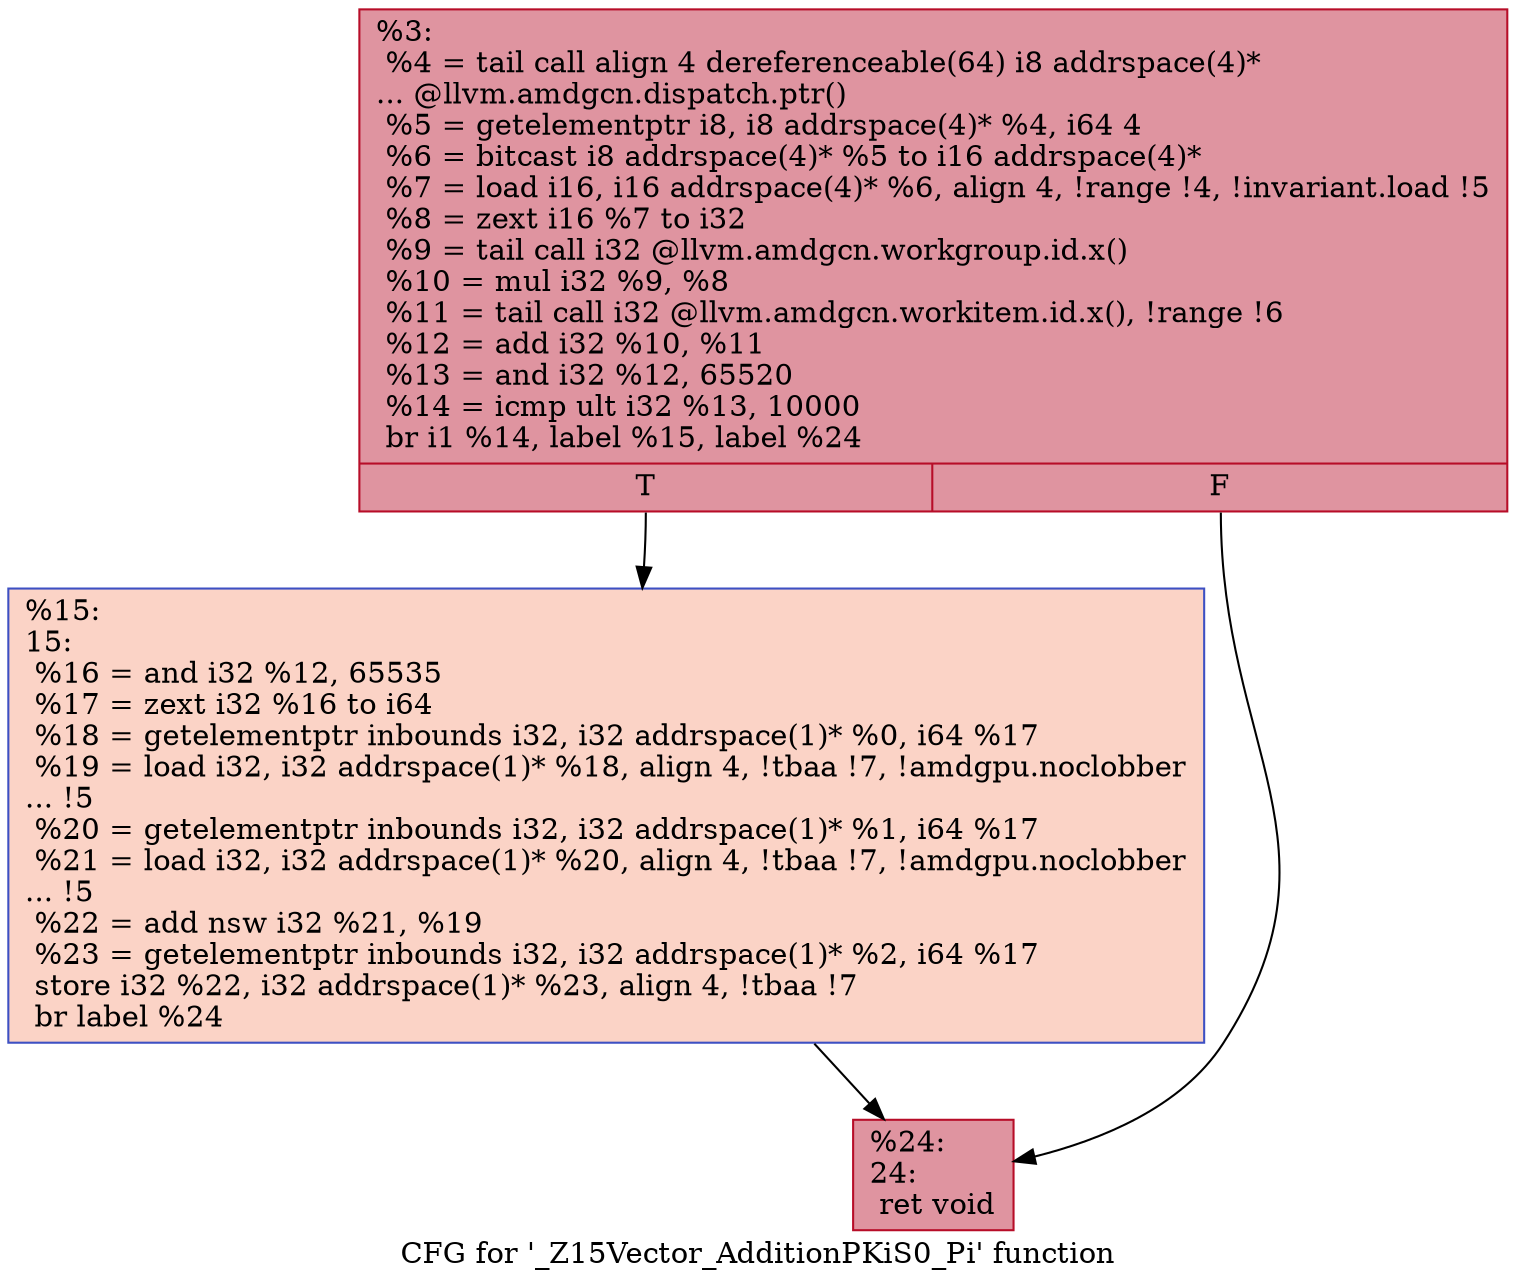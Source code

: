digraph "CFG for '_Z15Vector_AdditionPKiS0_Pi' function" {
	label="CFG for '_Z15Vector_AdditionPKiS0_Pi' function";

	Node0x533a0e0 [shape=record,color="#b70d28ff", style=filled, fillcolor="#b70d2870",label="{%3:\l  %4 = tail call align 4 dereferenceable(64) i8 addrspace(4)*\l... @llvm.amdgcn.dispatch.ptr()\l  %5 = getelementptr i8, i8 addrspace(4)* %4, i64 4\l  %6 = bitcast i8 addrspace(4)* %5 to i16 addrspace(4)*\l  %7 = load i16, i16 addrspace(4)* %6, align 4, !range !4, !invariant.load !5\l  %8 = zext i16 %7 to i32\l  %9 = tail call i32 @llvm.amdgcn.workgroup.id.x()\l  %10 = mul i32 %9, %8\l  %11 = tail call i32 @llvm.amdgcn.workitem.id.x(), !range !6\l  %12 = add i32 %10, %11\l  %13 = and i32 %12, 65520\l  %14 = icmp ult i32 %13, 10000\l  br i1 %14, label %15, label %24\l|{<s0>T|<s1>F}}"];
	Node0x533a0e0:s0 -> Node0x533c0a0;
	Node0x533a0e0:s1 -> Node0x533c130;
	Node0x533c0a0 [shape=record,color="#3d50c3ff", style=filled, fillcolor="#f59c7d70",label="{%15:\l15:                                               \l  %16 = and i32 %12, 65535\l  %17 = zext i32 %16 to i64\l  %18 = getelementptr inbounds i32, i32 addrspace(1)* %0, i64 %17\l  %19 = load i32, i32 addrspace(1)* %18, align 4, !tbaa !7, !amdgpu.noclobber\l... !5\l  %20 = getelementptr inbounds i32, i32 addrspace(1)* %1, i64 %17\l  %21 = load i32, i32 addrspace(1)* %20, align 4, !tbaa !7, !amdgpu.noclobber\l... !5\l  %22 = add nsw i32 %21, %19\l  %23 = getelementptr inbounds i32, i32 addrspace(1)* %2, i64 %17\l  store i32 %22, i32 addrspace(1)* %23, align 4, !tbaa !7\l  br label %24\l}"];
	Node0x533c0a0 -> Node0x533c130;
	Node0x533c130 [shape=record,color="#b70d28ff", style=filled, fillcolor="#b70d2870",label="{%24:\l24:                                               \l  ret void\l}"];
}
